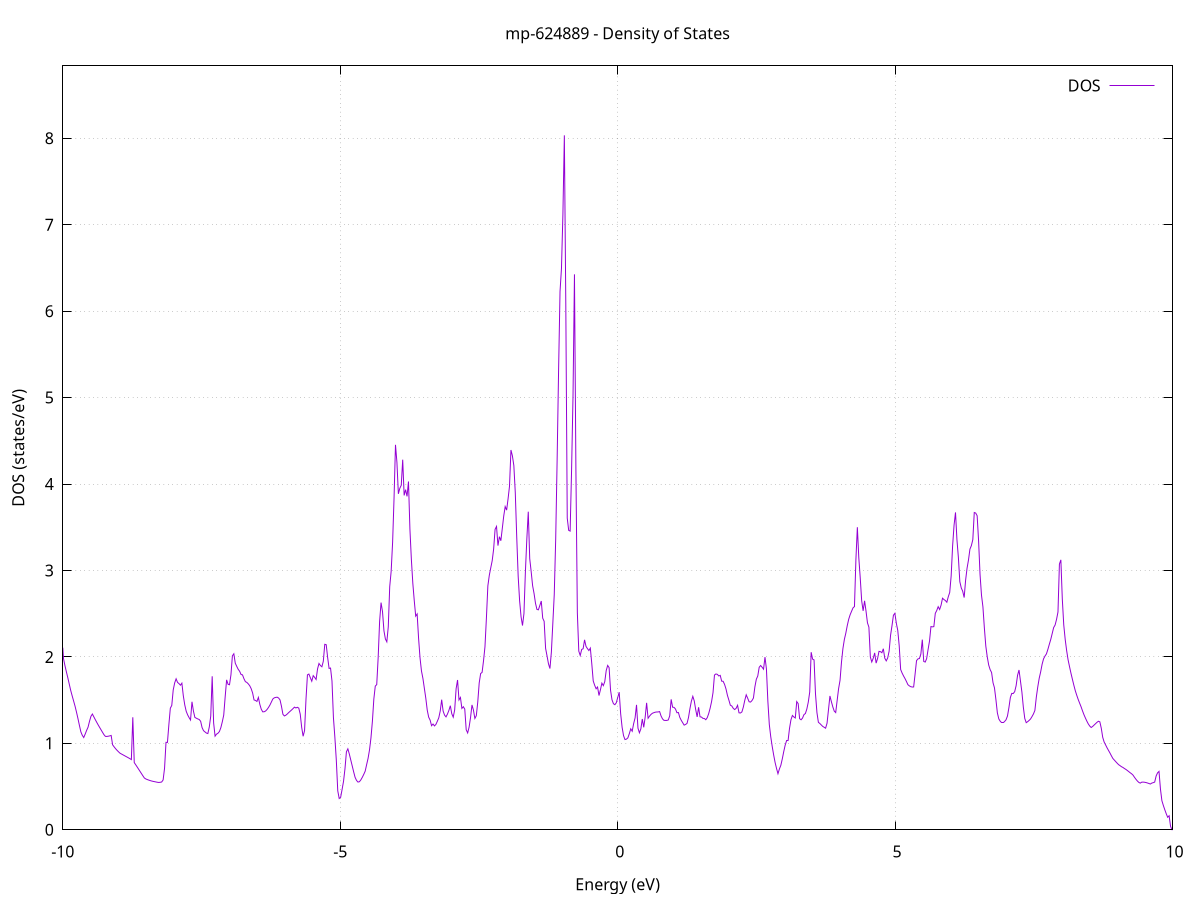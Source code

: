 set title 'mp-624889 - Density of States'
set xlabel 'Energy (eV)'
set ylabel 'DOS (states/eV)'
set grid
set xrange [-10:10]
set yrange [0:8.838]
set xzeroaxis lt -1
set terminal png size 800,600
set output 'mp-624889_dos_gnuplot.png'
plot '-' using 1:2 with lines title 'DOS'
-17.426500 0.000000
-17.400500 0.000000
-17.374500 0.000000
-17.348400 0.000000
-17.322400 0.000000
-17.296400 0.000000
-17.270400 0.000000
-17.244400 0.000000
-17.218400 0.000000
-17.192400 0.000000
-17.166400 0.000000
-17.140300 0.000000
-17.114300 0.000000
-17.088300 0.000000
-17.062300 0.000000
-17.036300 0.000000
-17.010300 0.000000
-16.984300 0.000000
-16.958300 0.000000
-16.932200 0.000000
-16.906200 0.000000
-16.880200 0.000000
-16.854200 0.000000
-16.828200 0.000000
-16.802200 0.000000
-16.776200 0.000000
-16.750200 0.000000
-16.724100 0.000000
-16.698100 0.000000
-16.672100 0.000000
-16.646100 0.000000
-16.620100 0.000000
-16.594100 0.000000
-16.568100 0.000000
-16.542000 0.000000
-16.516000 0.000000
-16.490000 0.000000
-16.464000 0.000000
-16.438000 0.000000
-16.412000 0.000000
-16.386000 0.000000
-16.360000 0.000000
-16.333900 0.000000
-16.307900 0.000000
-16.281900 0.000000
-16.255900 0.000000
-16.229900 0.000000
-16.203900 0.000000
-16.177900 0.000000
-16.151900 0.000000
-16.125800 0.000000
-16.099800 0.000000
-16.073800 0.000000
-16.047800 0.000000
-16.021800 0.000000
-15.995800 0.000000
-15.969800 0.000000
-15.943800 0.000000
-15.917700 0.000000
-15.891700 0.000000
-15.865700 0.000000
-15.839700 0.000000
-15.813700 0.000000
-15.787700 0.000000
-15.761700 0.000000
-15.735700 0.000000
-15.709600 0.000000
-15.683600 0.000000
-15.657600 0.000000
-15.631600 0.000000
-15.605600 0.000000
-15.579600 0.000000
-15.553600 0.000000
-15.527500 0.000000
-15.501500 0.000000
-15.475500 0.000000
-15.449500 0.000000
-15.423500 0.000000
-15.397500 0.000000
-15.371500 0.000000
-15.345500 0.000000
-15.319400 0.000000
-15.293400 0.000000
-15.267400 0.000000
-15.241400 0.000000
-15.215400 0.000000
-15.189400 0.000000
-15.163400 0.000000
-15.137400 0.000000
-15.111300 0.000000
-15.085300 0.000000
-15.059300 0.001900
-15.033300 0.186900
-15.007300 0.480300
-14.981300 0.701900
-14.955300 0.786200
-14.929300 0.730000
-14.903200 0.762700
-14.877200 0.808600
-14.851200 0.800300
-14.825200 0.770900
-14.799200 0.741400
-14.773200 0.748300
-14.747200 0.762600
-14.721200 0.777200
-14.695100 0.795400
-14.669100 0.806900
-14.643100 0.798500
-14.617100 0.781100
-14.591100 0.765600
-14.565100 0.765600
-14.539100 0.767800
-14.513100 0.770400
-14.487000 0.776300
-14.461000 0.785100
-14.435000 0.796400
-14.409000 0.807800
-14.383000 0.813700
-14.357000 0.806600
-14.331000 0.794000
-14.304900 0.783900
-14.278900 0.782900
-14.252900 0.783500
-14.226900 0.785000
-14.200900 0.788100
-14.174900 0.792800
-14.148900 0.798500
-14.122900 0.804300
-14.096800 0.810000
-14.070800 0.815800
-14.044800 0.821500
-14.018800 0.823100
-13.992800 0.818000
-13.966800 0.811000
-13.940800 0.807700
-13.914800 0.808200
-13.888700 0.808800
-13.862700 0.809700
-13.836700 0.811600
-13.810700 0.814600
-13.784700 0.817900
-13.758700 0.821200
-13.732700 0.824800
-13.706700 0.828900
-13.680600 0.833500
-13.654600 0.838500
-13.628600 0.843700
-13.602600 0.848000
-13.576600 0.846900
-13.550600 0.843200
-13.524600 0.841400
-13.498600 0.842500
-13.472500 0.843500
-13.446500 0.844700
-13.420500 0.846500
-13.394500 0.849300
-13.368500 0.853200
-13.342500 0.857600
-13.316500 0.861600
-13.290400 0.865600
-13.264400 0.869500
-13.238400 0.873600
-13.212400 0.877800
-13.186400 0.882300
-13.160400 0.886800
-13.134400 0.891100
-13.108400 0.891000
-13.082300 0.892800
-13.056300 0.896700
-13.030300 0.900500
-13.004300 0.905200
-12.978300 0.910200
-12.952300 0.915200
-12.926300 0.919700
-12.900300 0.923700
-12.874200 0.927700
-12.848200 0.931700
-12.822200 0.935700
-12.796200 0.939700
-12.770200 0.944400
-12.744200 0.949400
-12.718200 0.952900
-12.692200 0.956400
-12.666100 0.960700
-12.640100 0.967500
-12.614100 0.988400
-12.588100 1.008900
-12.562100 1.021000
-12.536100 1.033100
-12.510100 1.045600
-12.484100 1.058000
-12.458000 1.067300
-12.432000 1.075500
-12.406000 1.083800
-12.380000 1.092000
-12.354000 1.100300
-12.328000 1.108500
-12.302000 1.117100
-12.275900 1.128200
-12.249900 1.142200
-12.223900 1.368900
-12.197900 1.643800
-12.171900 1.855200
-12.145900 2.052700
-12.119900 2.247000
-12.093900 2.468400
-12.067800 2.714500
-12.041800 3.455300
-12.015800 3.658100
-11.989800 3.494400
-11.963800 3.489600
-11.937800 3.518000
-11.911800 3.426600
-11.885800 2.767900
-11.859700 2.346100
-11.833700 2.099200
-11.807700 1.900600
-11.781700 1.841200
-11.755700 1.851000
-11.729700 1.827300
-11.703700 1.698900
-11.677700 1.551000
-11.651600 1.716000
-11.625600 1.321000
-11.599600 1.066500
-11.573600 0.874300
-11.547600 0.740900
-11.521600 0.613900
-11.495600 0.486900
-11.469600 0.386600
-11.443500 0.237800
-11.417500 0.120600
-11.391500 0.065700
-11.365500 0.032400
-11.339500 0.010600
-11.313500 0.000100
-11.287500 0.000000
-11.261500 0.000000
-11.235400 0.000000
-11.209400 0.000000
-11.183400 0.000000
-11.157400 0.000000
-11.131400 0.000000
-11.105400 0.018700
-11.079400 0.079800
-11.053300 0.257500
-11.027300 0.308200
-11.001300 0.340700
-10.975300 0.379300
-10.949300 0.420300
-10.923300 0.481300
-10.897300 0.553300
-10.871300 0.626800
-10.845200 0.690600
-10.819200 0.747800
-10.793200 0.802000
-10.767200 0.854300
-10.741200 0.907300
-10.715200 0.934500
-10.689200 0.982200
-10.663200 1.019400
-10.637100 1.117000
-10.611100 1.223300
-10.585100 1.009300
-10.559100 1.049900
-10.533100 1.088300
-10.507100 1.124900
-10.481100 1.164700
-10.455100 1.205400
-10.429000 1.250400
-10.403000 1.409700
-10.377000 1.458800
-10.351000 1.513500
-10.325000 1.571000
-10.299000 1.640800
-10.273000 1.716700
-10.247000 1.806600
-10.220900 1.906500
-10.194900 2.072300
-10.168900 2.361700
-10.142900 2.638400
-10.116900 2.783500
-10.090900 2.824200
-10.064900 2.727100
-10.038800 2.508200
-10.012800 2.231200
-9.986800 1.978700
-9.960800 1.898300
-9.934800 1.826300
-9.908800 1.757300
-9.882800 1.683200
-9.856800 1.611200
-9.830700 1.548700
-9.804700 1.489400
-9.778700 1.429100
-9.752700 1.360300
-9.726700 1.286800
-9.700700 1.208400
-9.674700 1.133800
-9.648700 1.093000
-9.622600 1.067300
-9.596600 1.107100
-9.570600 1.149700
-9.544600 1.187200
-9.518600 1.255100
-9.492600 1.312500
-9.466600 1.339200
-9.440600 1.306800
-9.414500 1.274600
-9.388500 1.243400
-9.362500 1.213500
-9.336500 1.184800
-9.310500 1.156500
-9.284500 1.128400
-9.258500 1.100700
-9.232500 1.080700
-9.206400 1.080000
-9.180400 1.082500
-9.154400 1.086300
-9.128400 1.091400
-9.102400 0.983400
-9.076400 0.960600
-9.050400 0.939500
-9.024300 0.920700
-8.998300 0.903800
-8.972300 0.887700
-8.946300 0.877900
-8.920300 0.868800
-8.894300 0.859600
-8.868300 0.850500
-8.842300 0.841400
-8.816200 0.832200
-8.790200 0.822500
-8.764200 0.812300
-8.738200 1.301700
-8.712200 0.777400
-8.686200 0.752700
-8.660200 0.727300
-8.634200 0.701700
-8.608100 0.675800
-8.582100 0.649900
-8.556100 0.624300
-8.530100 0.599200
-8.504100 0.588300
-8.478100 0.581100
-8.452100 0.575000
-8.426100 0.569400
-8.400000 0.564300
-8.374000 0.560300
-8.348000 0.556800
-8.322000 0.553300
-8.296000 0.549800
-8.270000 0.547400
-8.244000 0.549500
-8.218000 0.552700
-8.191900 0.576400
-8.165900 0.712300
-8.139900 1.011800
-8.113900 1.010800
-8.087900 1.219000
-8.061900 1.406300
-8.035900 1.438800
-8.009900 1.617200
-7.983800 1.698600
-7.957800 1.746700
-7.931800 1.705100
-7.905800 1.691100
-7.879800 1.672700
-7.853800 1.696300
-7.827800 1.549800
-7.801700 1.444400
-7.775700 1.371000
-7.749700 1.329100
-7.723700 1.297500
-7.697700 1.270100
-7.671700 1.481000
-7.645700 1.373900
-7.619700 1.300300
-7.593600 1.290900
-7.567600 1.282500
-7.541600 1.276000
-7.515600 1.255300
-7.489600 1.182100
-7.463600 1.146600
-7.437600 1.132400
-7.411600 1.118800
-7.385500 1.113300
-7.359500 1.190400
-7.333500 1.315100
-7.307500 1.775600
-7.281500 1.236500
-7.255500 1.083000
-7.229500 1.106400
-7.203500 1.116800
-7.177400 1.136900
-7.151400 1.181300
-7.125400 1.248500
-7.099400 1.327200
-7.073400 1.539200
-7.047400 1.734400
-7.021400 1.683000
-6.995400 1.677900
-6.969300 1.793200
-6.943300 2.012500
-6.917300 2.036200
-6.891300 1.926700
-6.865300 1.890800
-6.839300 1.857400
-6.813300 1.834300
-6.787200 1.796500
-6.761200 1.792200
-6.735200 1.747800
-6.709200 1.713800
-6.683200 1.705000
-6.657200 1.688300
-6.631200 1.666800
-6.605200 1.633300
-6.579100 1.583300
-6.553100 1.502100
-6.527100 1.496500
-6.501100 1.484700
-6.475100 1.531100
-6.449100 1.451400
-6.423100 1.395100
-6.397100 1.364700
-6.371000 1.365200
-6.345000 1.374100
-6.319000 1.391600
-6.293000 1.415100
-6.267000 1.442700
-6.241000 1.477400
-6.215000 1.512700
-6.189000 1.526500
-6.162900 1.531400
-6.136900 1.534200
-6.110900 1.524500
-6.084900 1.502700
-6.058900 1.428700
-6.032900 1.336500
-6.006900 1.317000
-5.980900 1.325200
-5.954800 1.339100
-5.928800 1.355900
-5.902800 1.370900
-5.876800 1.385900
-5.850800 1.402000
-5.824800 1.418700
-5.798800 1.409400
-5.772700 1.417200
-5.746700 1.407500
-5.720700 1.338000
-5.694700 1.185500
-5.668700 1.081900
-5.642700 1.146900
-5.616700 1.512200
-5.590700 1.792400
-5.564600 1.801600
-5.538600 1.759800
-5.512600 1.718700
-5.486600 1.783200
-5.460600 1.763000
-5.434600 1.738700
-5.408600 1.861600
-5.382600 1.924100
-5.356500 1.900000
-5.330500 1.885900
-5.304500 1.950200
-5.278500 2.145800
-5.252500 2.141700
-5.226500 1.992200
-5.200500 1.866700
-5.174500 1.871000
-5.148400 1.721200
-5.122400 1.298000
-5.096400 1.070400
-5.070400 0.805300
-5.044400 0.451000
-5.018400 0.361900
-4.992400 0.375800
-4.966400 0.465600
-4.940300 0.560900
-4.914300 0.705500
-4.888300 0.902200
-4.862300 0.936300
-4.836300 0.876600
-4.810300 0.809000
-4.784300 0.740500
-4.758300 0.671800
-4.732200 0.607100
-4.706200 0.571100
-4.680200 0.552000
-4.654200 0.555900
-4.628200 0.577300
-4.602200 0.606600
-4.576200 0.640400
-4.550100 0.678000
-4.524100 0.753300
-4.498100 0.825900
-4.472100 0.924100
-4.446100 1.062700
-4.420100 1.254300
-4.394100 1.512600
-4.368100 1.662000
-4.342000 1.679600
-4.316000 1.994700
-4.290000 2.410200
-4.264000 2.628200
-4.238000 2.524300
-4.212000 2.302800
-4.186000 2.208000
-4.160000 2.174500
-4.133900 2.347400
-4.107900 2.812400
-4.081900 2.990700
-4.055900 3.323700
-4.029900 3.835400
-4.003900 4.453500
-3.977900 4.250100
-3.951900 3.886700
-3.925800 3.951100
-3.899800 3.985800
-3.873800 4.281800
-3.847800 3.868500
-3.821800 3.935000
-3.795800 3.857400
-3.769800 4.029600
-3.743800 3.479400
-3.717700 3.128500
-3.691700 2.853300
-3.665700 2.652100
-3.639700 2.471900
-3.613700 2.496800
-3.587700 2.215500
-3.561700 1.989300
-3.535600 1.837000
-3.509600 1.751700
-3.483600 1.636400
-3.457600 1.522200
-3.431600 1.384300
-3.405600 1.302700
-3.379600 1.268500
-3.353600 1.204000
-3.327500 1.223500
-3.301500 1.201600
-3.275500 1.218800
-3.249500 1.255700
-3.223500 1.295700
-3.197500 1.374600
-3.171500 1.505000
-3.145500 1.373900
-3.119400 1.326500
-3.093400 1.306000
-3.067400 1.338700
-3.041400 1.381300
-3.015400 1.435300
-2.989400 1.342700
-2.963400 1.302700
-2.937400 1.386000
-2.911300 1.631700
-2.885300 1.732700
-2.859300 1.502100
-2.833300 1.530500
-2.807300 1.403900
-2.781300 1.423700
-2.755300 1.395800
-2.729300 1.157100
-2.703200 1.120400
-2.677200 1.187600
-2.651200 1.298800
-2.625200 1.444500
-2.599200 1.385400
-2.573200 1.288000
-2.547200 1.319900
-2.521100 1.478400
-2.495100 1.698800
-2.469100 1.807600
-2.443100 1.821000
-2.417100 1.956200
-2.391100 2.117900
-2.365100 2.450800
-2.339100 2.821800
-2.313000 2.944300
-2.287000 3.030100
-2.261000 3.112800
-2.235000 3.247300
-2.209000 3.475600
-2.183000 3.509400
-2.157000 3.287700
-2.131000 3.390900
-2.104900 3.344000
-2.078900 3.486200
-2.052900 3.630400
-2.026900 3.739300
-2.000900 3.698300
-1.974900 3.828700
-1.948900 3.975200
-1.922900 4.393800
-1.896800 4.326200
-1.870800 4.213900
-1.844800 3.900300
-1.818800 3.388000
-1.792800 2.933300
-1.766800 2.649200
-1.740800 2.465100
-1.714800 2.362800
-1.688700 2.501400
-1.662700 2.982400
-1.636700 3.363700
-1.610700 3.680000
-1.584700 3.138300
-1.558700 2.987500
-1.532700 2.825000
-1.506700 2.734000
-1.480600 2.620900
-1.454600 2.549100
-1.428600 2.544700
-1.402600 2.594600
-1.376600 2.646600
-1.350600 2.448200
-1.324600 2.411600
-1.298500 2.099200
-1.272500 2.011200
-1.246500 1.920100
-1.220500 1.865400
-1.194500 2.054500
-1.168500 2.385500
-1.142500 2.721400
-1.116500 3.364100
-1.090400 4.287500
-1.064400 5.315800
-1.038400 6.227400
-1.012400 6.494400
-0.986400 7.123100
-0.960400 8.034300
-0.934400 6.077100
-0.908400 3.605600
-0.882300 3.464100
-0.856300 3.455600
-0.830300 4.160700
-0.804300 5.018000
-0.778300 6.426500
-0.752300 4.171400
-0.726300 2.510900
-0.700300 2.066700
-0.674200 2.016200
-0.648200 2.086200
-0.622200 2.094500
-0.596200 2.197700
-0.570200 2.122000
-0.544200 2.095900
-0.518200 2.073500
-0.492200 2.101900
-0.466100 1.921100
-0.440100 1.721800
-0.414100 1.671700
-0.388100 1.631300
-0.362100 1.651500
-0.336100 1.553100
-0.310100 1.619800
-0.284000 1.696600
-0.258000 1.667500
-0.232000 1.714200
-0.206000 1.842400
-0.180000 1.901600
-0.154000 1.876100
-0.128000 1.615200
-0.102000 1.504300
-0.075900 1.458600
-0.049900 1.447200
-0.023900 1.469800
0.002100 1.532000
0.028100 1.591900
0.054100 1.344200
0.080100 1.187700
0.106100 1.089200
0.132200 1.043800
0.158200 1.048600
0.184200 1.063400
0.210200 1.111100
0.236200 1.168200
0.262200 1.140300
0.288200 1.227800
0.314200 1.293800
0.340300 1.445100
0.366300 1.176300
0.392300 1.121900
0.418300 1.167400
0.444300 1.281600
0.470300 1.185600
0.496300 1.304400
0.522300 1.468200
0.548400 1.289700
0.574400 1.314500
0.600400 1.334200
0.626400 1.348100
0.652400 1.354800
0.678400 1.360500
0.704400 1.362700
0.730500 1.363500
0.756500 1.367400
0.782500 1.316300
0.808500 1.283300
0.834500 1.266100
0.860500 1.265000
0.886500 1.265300
0.912500 1.270500
0.938600 1.318600
0.964600 1.508800
0.990600 1.418200
1.016600 1.416000
1.042600 1.397100
1.068600 1.354300
1.094600 1.356800
1.120600 1.299900
1.146700 1.266100
1.172700 1.238200
1.198700 1.210800
1.224700 1.218500
1.250700 1.231100
1.276700 1.298300
1.302700 1.400800
1.328700 1.487100
1.354800 1.544000
1.380800 1.490800
1.406800 1.390300
1.432800 1.306100
1.458800 1.417600
1.484800 1.307200
1.510800 1.304200
1.536800 1.289100
1.562900 1.287300
1.588900 1.273200
1.614900 1.297000
1.640900 1.343900
1.666900 1.406800
1.692900 1.483000
1.718900 1.586900
1.744900 1.790000
1.771000 1.802800
1.797000 1.798100
1.823000 1.779500
1.849000 1.786300
1.875000 1.719100
1.901000 1.718000
1.927000 1.681900
1.953100 1.628500
1.979100 1.554000
2.005100 1.499700
2.031100 1.441100
2.057100 1.432700
2.083100 1.405400
2.109100 1.391000
2.135100 1.405000
2.161200 1.440300
2.187200 1.353100
2.213200 1.351000
2.239200 1.363200
2.265200 1.419200
2.291200 1.497100
2.317200 1.561300
2.343200 1.522500
2.369300 1.481100
2.395300 1.477500
2.421300 1.494800
2.447300 1.524200
2.473300 1.652900
2.499300 1.741200
2.525300 1.779100
2.551300 1.880100
2.577400 1.900700
2.603400 1.880700
2.629400 1.858100
2.655400 1.997500
2.681400 1.861700
2.707400 1.486200
2.733400 1.218300
2.759400 1.076000
2.785500 0.964500
2.811500 0.866800
2.837500 0.779600
2.863500 0.709800
2.889500 0.648600
2.915500 0.703600
2.941500 0.746500
2.967600 0.820600
2.993600 0.904900
3.019600 0.979400
3.045600 1.032900
3.071600 1.032100
3.097600 1.173700
3.123600 1.273000
3.149600 1.322300
3.175700 1.305500
3.201700 1.293500
3.227700 1.483300
3.253700 1.459600
3.279700 1.285200
3.305700 1.272500
3.331700 1.291800
3.357700 1.331900
3.383800 1.345200
3.409800 1.397000
3.435800 1.477100
3.461800 1.593400
3.487800 2.054300
3.513800 1.974000
3.539800 1.965400
3.565800 1.572700
3.591900 1.355300
3.617900 1.243400
3.643900 1.229700
3.669900 1.212700
3.695900 1.196100
3.721900 1.185900
3.747900 1.175200
3.773900 1.232900
3.800000 1.389500
3.826000 1.548300
3.852000 1.482600
3.878000 1.421400
3.904000 1.372500
3.930000 1.355900
3.956000 1.495700
3.982100 1.632700
4.008100 1.728900
4.034100 1.938500
4.060100 2.096600
4.086100 2.201800
4.112100 2.274000
4.138100 2.361200
4.164100 2.435400
4.190200 2.488000
4.216200 2.528200
4.242200 2.567500
4.268200 2.582600
4.294200 3.126300
4.320200 3.500800
4.346200 3.148700
4.372200 2.913900
4.398300 2.648000
4.424300 2.532900
4.450300 2.649200
4.476300 2.530600
4.502300 2.394500
4.528300 2.344300
4.554300 1.998800
4.580300 1.941400
4.606400 1.984500
4.632400 2.046400
4.658400 1.928000
4.684400 1.980900
4.710400 2.064200
4.736400 2.061000
4.762400 2.048400
4.788400 2.094400
4.814500 1.985100
4.840500 1.954100
4.866500 1.986600
4.892500 2.065400
4.918500 2.248900
4.944500 2.360500
4.970500 2.482100
4.996500 2.504400
5.022600 2.390300
5.048600 2.306300
5.074600 2.127800
5.100600 1.854600
5.126600 1.813500
5.152600 1.779800
5.178600 1.749800
5.204700 1.715900
5.230700 1.679300
5.256700 1.665100
5.282700 1.655600
5.308700 1.651800
5.334700 1.651900
5.360700 1.800200
5.386700 1.956800
5.412800 1.977200
5.438800 1.981600
5.464800 2.033700
5.490800 2.200000
5.516800 1.947500
5.542800 1.940400
5.568800 1.979200
5.594800 2.084900
5.620900 2.184600
5.646900 2.351200
5.672900 2.347600
5.698900 2.350300
5.724900 2.504200
5.750900 2.536700
5.776900 2.581100
5.802900 2.548500
5.829000 2.598600
5.855000 2.679200
5.881000 2.663800
5.907000 2.651900
5.933000 2.632300
5.959000 2.696000
5.985000 2.746100
6.011000 2.938000
6.037100 3.285000
6.063100 3.523700
6.089100 3.671800
6.115100 3.355600
6.141100 3.149700
6.167100 2.870000
6.193100 2.797900
6.219200 2.759100
6.245200 2.686800
6.271200 2.887000
6.297200 3.025700
6.323200 3.121500
6.349200 3.247200
6.375200 3.287300
6.401200 3.357000
6.427300 3.670500
6.453300 3.664300
6.479300 3.633000
6.505300 3.342300
6.531300 2.955000
6.557300 2.715600
6.583300 2.579200
6.609300 2.335500
6.635400 2.124900
6.661400 2.000600
6.687400 1.906400
6.713400 1.852800
6.739400 1.819700
6.765400 1.701300
6.791400 1.642200
6.817400 1.506500
6.843500 1.352700
6.869500 1.282900
6.895500 1.255400
6.921500 1.244900
6.947500 1.244900
6.973500 1.252600
6.999500 1.272100
7.025500 1.315500
7.051600 1.412000
7.077600 1.529400
7.103600 1.578100
7.129600 1.576200
7.155600 1.597600
7.181600 1.666900
7.207600 1.787000
7.233700 1.848600
7.259700 1.721800
7.285700 1.593600
7.311700 1.418100
7.337700 1.287400
7.363700 1.239100
7.389700 1.250700
7.415700 1.265200
7.441800 1.282100
7.467800 1.309600
7.493800 1.339800
7.519800 1.380800
7.545800 1.534700
7.571800 1.652900
7.597800 1.753100
7.623800 1.826300
7.649900 1.914500
7.675900 1.977100
7.701900 2.009700
7.727900 2.034700
7.753900 2.087100
7.779900 2.145400
7.805900 2.202300
7.831900 2.270100
7.858000 2.339300
7.884000 2.368700
7.910000 2.433500
7.936000 2.519600
7.962000 3.074000
7.988000 3.122900
8.014000 2.669600
8.040000 2.370800
8.066100 2.202900
8.092100 2.073400
8.118100 1.966900
8.144100 1.887400
8.170100 1.811000
8.196100 1.740800
8.222100 1.672400
8.248100 1.608900
8.274200 1.556500
8.300200 1.508300
8.326200 1.464800
8.352200 1.423300
8.378200 1.375600
8.404200 1.331900
8.430200 1.293300
8.456300 1.257100
8.482300 1.224900
8.508300 1.199800
8.534300 1.183500
8.560300 1.195000
8.586300 1.211100
8.612300 1.226900
8.638300 1.242800
8.664400 1.255500
8.690400 1.249200
8.716400 1.175300
8.742400 1.070000
8.768400 1.014500
8.794400 0.981900
8.820400 0.948400
8.846400 0.918500
8.872500 0.888600
8.898500 0.856500
8.924500 0.825800
8.950500 0.807100
8.976500 0.788700
9.002500 0.770600
9.028500 0.753500
9.054500 0.742100
9.080600 0.729700
9.106600 0.721100
9.132600 0.709300
9.158600 0.698900
9.184600 0.686700
9.210600 0.673400
9.236600 0.660100
9.262600 0.648000
9.288700 0.632200
9.314700 0.607400
9.340700 0.584900
9.366700 0.564400
9.392700 0.548200
9.418700 0.539700
9.444700 0.550800
9.470800 0.551500
9.496800 0.549900
9.522800 0.546300
9.548800 0.541400
9.574800 0.535500
9.600800 0.529300
9.626800 0.540200
9.652800 0.545300
9.678900 0.551600
9.704900 0.622000
9.730900 0.658900
9.756900 0.675400
9.782900 0.471300
9.808900 0.336700
9.834900 0.281500
9.860900 0.232200
9.887000 0.185900
9.913000 0.144700
9.939000 0.162500
9.965000 0.040200
9.991000 0.000000
10.017000 0.000000
10.043000 0.000000
10.069000 0.000000
10.095100 0.000000
10.121100 0.000000
10.147100 0.000000
10.173100 0.000000
10.199100 0.000000
10.225100 0.000000
10.251100 0.000000
10.277100 0.000000
10.303200 0.000000
10.329200 0.000900
10.355200 0.008400
10.381200 0.019800
10.407200 0.034500
10.433200 0.051800
10.459200 0.071600
10.485300 0.094000
10.511300 0.178100
10.537300 0.172900
10.563300 0.165400
10.589300 0.175300
10.615300 0.192500
10.641300 0.210700
10.667300 0.229200
10.693400 0.246400
10.719400 0.262600
10.745400 0.292300
10.771400 0.331900
10.797400 0.367100
10.823400 0.411400
10.849400 0.461600
10.875400 0.512400
10.901500 0.552400
10.927500 0.578700
10.953500 0.604000
10.979500 0.631000
11.005500 0.655800
11.031500 0.686900
11.057500 0.720600
11.083500 0.753400
11.109600 0.789100
11.135600 0.823000
11.161600 0.849800
11.187600 0.877300
11.213600 0.916500
11.239600 0.979900
11.265600 1.036600
11.291600 1.073500
11.317700 1.111800
11.343700 1.134800
11.369700 1.151600
11.395700 1.172300
11.421700 1.183900
11.447700 1.187900
11.473700 1.459900
11.499700 1.333700
11.525800 1.333100
11.551800 1.322600
11.577800 1.305300
11.603800 1.309700
11.629800 1.319000
11.655800 1.326100
11.681800 1.333200
11.707900 1.329300
11.733900 1.308600
11.759900 1.298000
11.785900 1.294100
11.811900 1.294400
11.837900 1.296600
11.863900 1.300400
11.889900 1.317000
11.916000 1.329200
11.942000 1.333000
11.968000 1.338700
11.994000 1.342300
12.020000 1.344000
12.046000 1.342100
12.072000 1.341800
12.098000 1.347000
12.124100 1.360600
12.150100 1.383100
12.176100 1.412800
12.202100 1.458900
12.228100 1.498400
12.254100 1.524500
12.280100 1.549000
12.306100 1.548900
12.332200 1.468700
12.358200 1.468900
12.384200 1.510500
12.410200 1.513600
12.436200 1.475300
12.462200 1.473300
12.488200 1.494200
12.514200 1.513600
12.540300 1.539300
12.566300 1.586400
12.592300 1.626600
12.618300 1.657400
12.644300 1.696100
12.670300 1.727200
12.696300 1.789700
12.722400 1.808800
12.748400 1.793900
12.774400 1.824800
12.800400 1.809900
12.826400 1.738300
12.852400 1.665400
12.878400 1.622200
12.904400 1.591600
12.930500 1.467900
12.956500 1.432700
12.982500 1.486300
13.008500 1.737200
13.034500 2.164800
13.060500 2.503100
13.086500 2.754500
13.112500 2.797000
13.138600 2.689100
13.164600 2.542700
13.190600 2.508100
13.216600 2.499200
13.242600 2.485500
13.268600 2.504500
13.294600 2.529500
13.320600 2.609900
13.346700 2.664400
13.372700 2.689200
13.398700 2.652800
13.424700 2.658200
13.450700 2.610700
13.476700 2.586200
13.502700 2.648600
13.528700 2.713600
13.554800 2.791300
13.580800 3.016400
13.606800 3.224600
13.632800 3.019600
13.658800 2.922800
13.684800 2.926000
13.710800 3.049200
13.736900 3.176400
13.762900 3.461700
13.788900 4.385400
13.814900 4.404700
13.840900 4.739100
13.866900 4.371700
13.892900 3.759900
13.918900 3.500400
13.945000 3.528100
13.971000 4.071400
13.997000 4.032100
14.023000 3.963600
14.049000 3.959200
14.075000 4.022100
14.101000 4.300400
14.127000 4.605600
14.153100 4.652100
14.179100 4.333200
14.205100 4.179100
14.231100 4.050500
14.257100 4.108600
14.283100 4.614000
14.309100 4.674600
14.335100 4.120900
14.361200 3.963500
14.387200 3.837600
14.413200 3.600200
14.439200 3.340000
14.465200 3.288900
14.491200 3.307000
14.517200 3.224000
14.543200 3.116800
14.569300 3.149200
14.595300 3.263800
14.621300 2.934600
14.647300 2.726100
14.673300 2.595900
14.699300 2.392000
14.725300 2.346800
14.751300 2.154400
14.777400 2.138500
14.803400 2.338800
14.829400 2.342200
14.855400 2.370200
14.881400 2.290900
14.907400 2.445400
14.933400 3.037600
14.959500 3.394100
14.985500 4.022100
15.011500 4.272700
15.037500 4.174200
15.063500 4.305200
15.089500 4.179600
15.115500 3.366800
15.141500 2.860800
15.167600 2.633200
15.193600 2.461200
15.219600 2.329000
15.245600 2.268300
15.271600 2.231100
15.297600 2.218400
15.323600 2.141400
15.349600 2.105100
15.375700 1.990900
15.401700 1.944700
15.427700 1.948800
15.453700 1.875500
15.479700 1.847000
15.505700 1.846900
15.531700 1.860500
15.557700 1.923500
15.583800 2.136100
15.609800 2.154500
15.635800 2.313100
15.661800 2.405700
15.687800 2.526400
15.713800 2.624600
15.739800 2.696200
15.765800 2.721500
15.791900 2.718000
15.817900 2.515200
15.843900 2.391000
15.869900 2.333000
15.895900 2.322700
15.921900 2.322400
15.947900 2.335000
15.974000 2.397800
16.000000 2.435600
16.026000 2.383000
16.052000 2.266700
16.078000 2.190500
16.104000 2.151100
16.130000 2.155300
16.156000 2.090000
16.182100 2.083900
16.208100 2.086500
16.234100 2.022600
16.260100 2.087100
16.286100 2.126100
16.312100 2.167900
16.338100 2.190100
16.364100 2.226600
16.390200 2.278700
16.416200 2.341900
16.442200 2.480400
16.468200 2.655300
16.494200 2.827000
16.520200 2.991500
16.546200 3.085500
16.572200 3.278500
16.598300 3.543900
16.624300 3.659400
16.650300 3.811200
16.676300 3.833300
16.702300 3.840200
16.728300 3.878200
16.754300 3.884900
16.780300 4.038000
16.806400 4.034500
16.832400 3.955700
16.858400 3.873800
16.884400 3.786200
16.910400 3.440000
16.936400 3.207900
16.962400 2.967600
16.988500 2.725900
17.014500 2.580600
17.040500 2.472100
17.066500 2.492000
17.092500 2.437200
17.118500 2.450900
17.144500 2.502200
17.170500 2.337600
17.196600 2.201600
17.222600 2.118200
17.248600 2.095100
17.274600 2.227900
17.300600 2.357500
17.326600 2.779500
17.352600 3.513900
17.378600 3.402700
17.404700 3.252400
17.430700 3.186200
17.456700 2.829200
17.482700 2.476100
17.508700 2.382900
17.534700 2.690600
17.560700 3.103600
17.586700 2.588400
17.612800 2.402100
17.638800 2.359200
17.664800 2.444800
17.690800 2.414300
17.716800 2.436900
17.742800 2.399800
17.768800 2.323900
17.794800 2.341900
17.820900 2.175500
17.846900 2.053300
17.872900 2.108100
17.898900 2.120600
17.924900 2.095000
17.950900 2.151500
17.976900 2.309800
18.002900 2.534600
18.029000 2.675800
18.055000 2.808900
18.081000 2.902600
18.107000 3.102900
18.133000 3.331900
18.159000 3.476600
18.185000 3.534900
18.211100 3.656400
18.237100 3.694100
18.263100 3.619500
18.289100 3.408700
18.315100 3.309100
18.341100 3.224500
18.367100 3.198100
18.393100 3.171200
18.419200 3.188300
18.445200 3.240100
18.471200 3.192700
18.497200 3.116000
18.523200 3.056300
18.549200 3.016300
18.575200 3.012200
18.601200 2.999900
18.627300 3.253900
18.653300 3.254500
18.679300 3.106800
18.705300 2.997800
18.731300 3.041500
18.757300 3.087900
18.783300 3.084700
18.809300 3.448100
18.835400 3.308900
18.861400 3.167200
18.887400 3.209300
18.913400 3.277600
18.939400 3.197200
18.965400 3.316800
18.991400 3.354300
19.017400 3.625300
19.043500 3.870000
19.069500 4.156600
19.095500 4.178100
19.121500 4.296200
19.147500 4.242000
19.173500 3.995100
19.199500 3.949900
19.225600 3.849600
19.251600 3.611000
19.277600 3.529400
19.303600 3.556700
19.329600 3.824700
19.355600 4.571300
19.381600 4.020600
19.407600 3.950800
19.433700 3.940400
19.459700 3.889800
19.485700 3.697100
19.511700 3.473200
19.537700 3.295500
19.563700 3.232500
19.589700 3.393600
19.615700 3.425100
19.641800 3.529000
19.667800 3.764100
19.693800 3.899000
19.719800 4.227900
19.745800 4.294600
19.771800 4.259200
19.797800 4.143600
19.823800 3.898200
19.849900 3.935200
19.875900 3.961500
19.901900 4.113300
19.927900 4.100000
19.953900 4.038000
19.979900 3.855100
20.005900 3.615600
20.031900 3.468700
20.058000 3.320000
20.084000 3.284000
20.110000 3.274600
20.136000 3.282500
20.162000 3.312700
20.188000 3.381900
20.214000 3.394300
20.240100 3.585600
20.266100 3.423500
20.292100 3.179200
20.318100 3.146400
20.344100 3.093100
20.370100 3.037600
20.396100 3.030300
20.422100 3.111400
20.448200 2.999600
20.474200 2.998600
20.500200 3.069000
20.526200 3.181600
20.552200 3.265600
20.578200 3.492600
20.604200 3.684500
20.630200 3.909000
20.656300 4.193800
20.682300 4.482600
20.708300 4.579600
20.734300 4.255900
20.760300 4.122900
20.786300 3.848300
20.812300 3.801000
20.838300 3.755000
20.864400 3.595600
20.890400 3.352300
20.916400 3.206900
20.942400 3.034800
20.968400 2.926300
20.994400 2.980000
21.020400 2.929600
21.046400 2.945500
21.072500 2.912200
21.098500 2.871600
21.124500 2.717600
21.150500 2.639000
21.176500 2.601600
21.202500 2.679400
21.228500 2.744600
21.254500 2.808200
21.280600 2.863800
21.306600 2.617100
21.332600 2.609300
21.358600 2.783500
21.384600 3.111100
21.410600 3.078100
21.436600 2.859900
21.462700 2.953800
21.488700 3.101700
21.514700 3.423300
21.540700 3.785600
21.566700 4.068100
21.592700 4.209600
21.618700 4.007200
21.644700 3.798400
21.670800 3.765000
21.696800 4.144800
21.722800 4.060200
21.748800 3.901200
21.774800 3.890700
21.800800 3.704900
21.826800 3.515100
21.852800 3.283800
21.878900 3.078900
21.904900 2.922800
21.930900 2.761400
21.956900 2.653700
21.982900 2.569600
22.008900 2.478800
22.034900 2.488200
22.060900 2.408700
22.087000 2.318200
22.113000 2.228600
22.139000 2.189100
22.165000 2.133700
22.191000 1.988300
22.217000 1.940200
22.243000 1.980000
22.269000 1.946200
22.295100 1.935300
22.321100 1.930200
22.347100 1.944700
22.373100 2.055100
22.399100 2.273000
22.425100 2.256800
22.451100 2.278900
22.477200 2.317600
22.503200 2.279300
22.529200 2.278300
22.555200 2.410100
22.581200 2.596900
22.607200 2.790900
22.633200 2.977100
22.659200 3.209500
22.685300 3.607700
22.711300 3.568200
22.737300 3.572700
22.763300 3.612400
22.789300 3.755700
22.815300 3.931200
22.841300 4.109300
22.867300 4.123700
22.893400 4.280500
22.919400 4.110100
22.945400 3.541000
22.971400 3.478500
22.997400 3.303800
23.023400 3.040500
23.049400 2.865900
23.075400 2.738500
23.101500 2.653600
23.127500 2.570400
23.153500 2.610300
23.179500 2.578900
23.205500 2.576100
23.231500 2.609100
23.257500 2.654900
23.283500 2.865600
23.309600 3.255500
23.335600 4.098700
23.361600 4.066900
23.387600 3.829400
23.413600 3.724200
23.439600 3.710500
23.465600 3.722700
23.491700 4.497200
23.517700 3.640800
23.543700 3.504400
23.569700 3.404800
23.595700 3.311600
23.621700 3.301400
23.647700 3.113500
23.673700 3.070300
23.699800 3.114400
23.725800 3.049600
23.751800 3.181000
23.777800 3.510000
23.803800 3.560600
23.829800 3.252800
23.855800 3.428400
23.881800 3.600500
23.907900 3.770300
23.933900 3.595100
23.959900 3.546800
23.985900 3.448400
24.011900 3.288700
24.037900 3.044000
24.063900 2.823300
24.089900 2.692900
24.116000 2.606700
24.142000 2.613600
24.168000 2.732300
24.194000 2.866500
24.220000 3.151700
24.246000 3.498400
24.272000 3.754200
24.298000 3.968200
24.324100 4.017500
24.350100 3.863200
24.376100 3.729000
24.402100 3.465800
24.428100 2.994700
24.454100 2.811300
24.480100 2.819700
24.506100 2.916000
24.532200 3.146200
24.558200 3.014900
24.584200 2.951800
24.610200 2.919500
24.636200 2.921200
24.662200 2.939800
24.688200 2.995600
24.714300 3.068000
24.740300 3.172700
24.766300 3.258600
24.792300 3.172800
24.818300 3.348700
24.844300 3.131500
24.870300 2.927000
24.896300 2.793800
24.922400 2.859500
24.948400 2.978200
24.974400 2.560300
25.000400 2.566400
25.026400 2.570000
25.052400 2.573000
25.078400 2.587800
25.104400 2.648300
25.130500 2.697600
25.156500 2.720400
25.182500 2.648800
25.208500 2.596800
25.234500 2.536200
25.260500 2.508000
25.286500 2.496300
25.312500 2.510500
25.338600 2.603900
25.364600 2.613500
25.390600 2.594900
25.416600 2.664300
25.442600 2.530300
25.468600 2.299600
25.494600 2.176700
25.520600 2.129000
25.546700 2.047000
25.572700 2.034500
25.598700 2.115800
25.624700 2.265700
25.650700 2.480100
25.676700 2.534800
25.702700 2.529800
25.728800 2.536000
25.754800 2.473300
25.780800 2.489900
25.806800 2.467100
25.832800 2.508500
25.858800 2.501900
25.884800 2.417100
25.910800 2.440100
25.936900 2.415600
25.962900 2.443800
25.988900 2.482900
26.014900 2.514400
26.040900 2.511700
26.066900 2.521700
26.092900 2.511600
26.118900 2.449700
26.145000 2.434000
26.171000 2.385400
26.197000 2.357100
26.223000 2.301600
26.249000 2.258200
26.275000 2.219600
26.301000 2.211100
26.327000 2.243300
26.353100 2.174500
26.379100 2.137000
26.405100 2.095400
26.431100 2.029300
26.457100 1.988900
26.483100 1.960200
26.509100 1.962500
26.535100 2.034700
26.561200 2.079400
26.587200 2.124100
26.613200 1.990800
26.639200 1.971200
26.665200 1.922300
26.691200 1.876500
26.717200 1.863800
26.743300 1.848700
26.769300 1.872600
26.795300 1.881500
26.821300 1.788600
26.847300 1.761900
26.873300 1.789500
26.899300 1.828500
26.925300 1.856700
26.951400 1.890800
26.977400 2.018000
27.003400 2.124500
27.029400 2.253000
27.055400 2.335600
27.081400 2.392500
27.107400 2.574000
27.133400 2.830700
27.159500 2.907100
27.185500 3.010900
27.211500 2.924400
27.237500 2.834600
27.263500 2.788200
27.289500 2.809200
27.315500 2.924900
27.341500 2.856400
27.367600 3.197500
27.393600 2.683700
27.419600 2.684300
27.445600 2.765400
27.471600 2.873900
27.497600 2.968400
27.523600 3.197700
27.549600 3.285500
27.575700 3.300800
27.601700 3.446200
27.627700 3.427300
27.653700 3.423400
27.679700 3.469000
27.705700 3.227000
27.731700 3.114600
27.757700 2.891500
27.783800 2.879300
27.809800 2.922300
27.835800 2.907600
27.861800 2.863900
27.887800 2.781600
27.913800 2.724000
27.939800 2.744400
27.965900 3.010100
27.991900 3.081700
28.017900 3.131400
28.043900 3.112800
28.069900 3.180100
28.095900 3.211700
28.121900 3.253100
28.147900 3.134400
28.174000 3.059100
28.200000 3.058800
28.226000 3.080700
28.252000 3.038200
28.278000 3.305600
28.304000 3.474200
28.330000 3.485700
28.356000 3.579700
28.382100 3.910700
28.408100 4.059000
28.434100 4.066300
28.460100 3.894200
28.486100 3.948300
28.512100 3.983400
28.538100 4.040700
28.564100 3.944500
28.590200 3.844500
28.616200 3.788400
28.642200 3.608800
28.668200 3.475700
28.694200 3.489300
28.720200 3.351500
28.746200 3.094100
28.772200 2.932400
28.798300 2.926100
28.824300 3.126200
28.850300 3.392200
28.876300 3.626500
28.902300 4.038600
28.928300 4.012600
28.954300 3.632600
28.980400 3.328000
29.006400 3.254000
29.032400 3.068900
29.058400 3.068300
29.084400 3.094800
29.110400 3.156500
29.136400 3.242000
29.162400 3.379200
29.188500 3.157600
29.214500 3.071900
29.240500 3.010100
29.266500 3.063500
29.292500 3.079000
29.318500 3.075800
29.344500 3.080300
29.370500 3.083400
29.396600 3.067800
29.422600 2.997600
29.448600 2.950900
29.474600 2.823100
29.500600 2.811000
29.526600 2.821500
29.552600 2.819200
29.578600 2.786700
29.604700 2.854000
29.630700 2.844400
29.656700 2.880600
29.682700 2.696100
29.708700 2.844600
29.734700 2.704900
29.760700 2.718300
29.786700 2.806100
29.812800 2.904700
29.838800 2.869800
29.864800 2.783300
29.890800 2.472800
29.916800 2.480500
29.942800 2.508300
29.968800 2.455500
29.994800 2.459500
30.020900 2.520000
30.046900 2.524800
30.072900 2.489200
30.098900 2.420600
30.124900 2.371600
30.150900 2.343500
30.176900 2.324100
30.203000 2.301200
30.229000 2.319100
30.255000 2.420000
30.281000 2.525600
30.307000 2.491300
30.333000 2.360900
30.359000 2.284000
30.385000 2.102700
30.411100 2.025700
30.437100 1.920900
30.463100 1.826700
30.489100 1.736900
30.515100 1.648400
30.541100 1.516500
30.567100 1.450000
30.593100 1.390500
30.619200 1.334800
30.645200 1.297500
30.671200 1.254800
30.697200 1.214400
30.723200 1.181100
30.749200 1.145100
30.775200 1.101500
30.801200 1.063700
30.827300 1.014700
30.853300 0.968500
30.879300 0.929100
30.905300 0.861500
30.931300 0.823900
30.957300 0.734300
30.983300 0.681200
31.009300 0.647100
31.035400 0.619100
31.061400 0.587400
31.087400 0.541900
31.113400 0.502000
31.139400 0.470700
31.165400 0.449700
31.191400 0.427000
31.217500 0.403000
31.243500 0.400200
31.269500 0.389200
31.295500 0.375400
31.321500 0.376700
31.347500 0.327400
31.373500 0.335800
31.399500 0.321100
31.425600 0.296300
31.451600 0.276900
31.477600 0.261000
31.503600 0.247100
31.529600 0.235200
31.555600 0.224000
31.581600 0.211200
31.607600 0.196900
31.633700 0.181100
31.659700 0.166200
31.685700 0.150400
31.711700 0.135900
31.737700 0.123200
31.763700 0.112100
31.789700 0.102700
31.815700 0.095000
31.841800 0.088200
31.867800 0.082000
31.893800 0.076600
31.919800 0.072800
31.945800 0.073300
31.971800 0.076900
31.997800 0.084300
32.023800 0.079000
32.049900 0.072600
32.075900 0.065100
32.101900 0.056500
32.127900 0.043600
32.153900 0.023700
32.179900 0.010800
32.205900 0.002900
32.232000 0.000000
32.258000 0.000000
32.284000 0.000000
32.310000 0.000000
32.336000 0.000000
32.362000 0.000000
32.388000 0.000000
32.414000 0.000000
32.440100 0.000000
32.466100 0.000000
32.492100 0.000000
32.518100 0.000000
32.544100 0.000000
32.570100 0.000000
32.596100 0.000000
32.622100 0.000000
32.648200 0.000000
32.674200 0.000000
32.700200 0.000000
32.726200 0.000000
32.752200 0.000000
32.778200 0.000000
32.804200 0.000000
32.830200 0.000000
32.856300 0.000000
32.882300 0.000000
32.908300 0.000000
32.934300 0.000000
32.960300 0.000000
32.986300 0.000000
33.012300 0.000000
33.038300 0.000000
33.064400 0.000000
33.090400 0.000000
33.116400 0.000000
33.142400 0.000000
33.168400 0.000000
33.194400 0.000000
33.220400 0.000000
33.246400 0.000000
33.272500 0.000000
33.298500 0.000000
33.324500 0.000000
33.350500 0.000000
33.376500 0.000000
33.402500 0.000000
33.428500 0.000000
33.454600 0.000000
33.480600 0.000000
33.506600 0.000000
33.532600 0.000000
33.558600 0.000000
33.584600 0.000000
33.610600 0.000000
33.636600 0.000000
33.662700 0.000000
33.688700 0.000000
33.714700 0.000000
33.740700 0.000000
33.766700 0.000000
33.792700 0.000000
33.818700 0.000000
33.844700 0.000000
33.870800 0.000000
33.896800 0.000000
33.922800 0.000000
33.948800 0.000000
33.974800 0.000000
34.000800 0.000000
34.026800 0.000000
34.052800 0.000000
34.078900 0.000000
34.104900 0.000000
34.130900 0.000000
34.156900 0.000000
34.182900 0.000000
34.208900 0.000000
34.234900 0.000000
34.260900 0.000000
34.287000 0.000000
34.313000 0.000000
34.339000 0.000000
34.365000 0.000000
34.391000 0.000000
34.417000 0.000000
34.443000 0.000000
34.469100 0.000000
34.495100 0.000000
34.521100 0.000000
34.547100 0.000000
34.573100 0.000000
34.599100 0.000000
e
